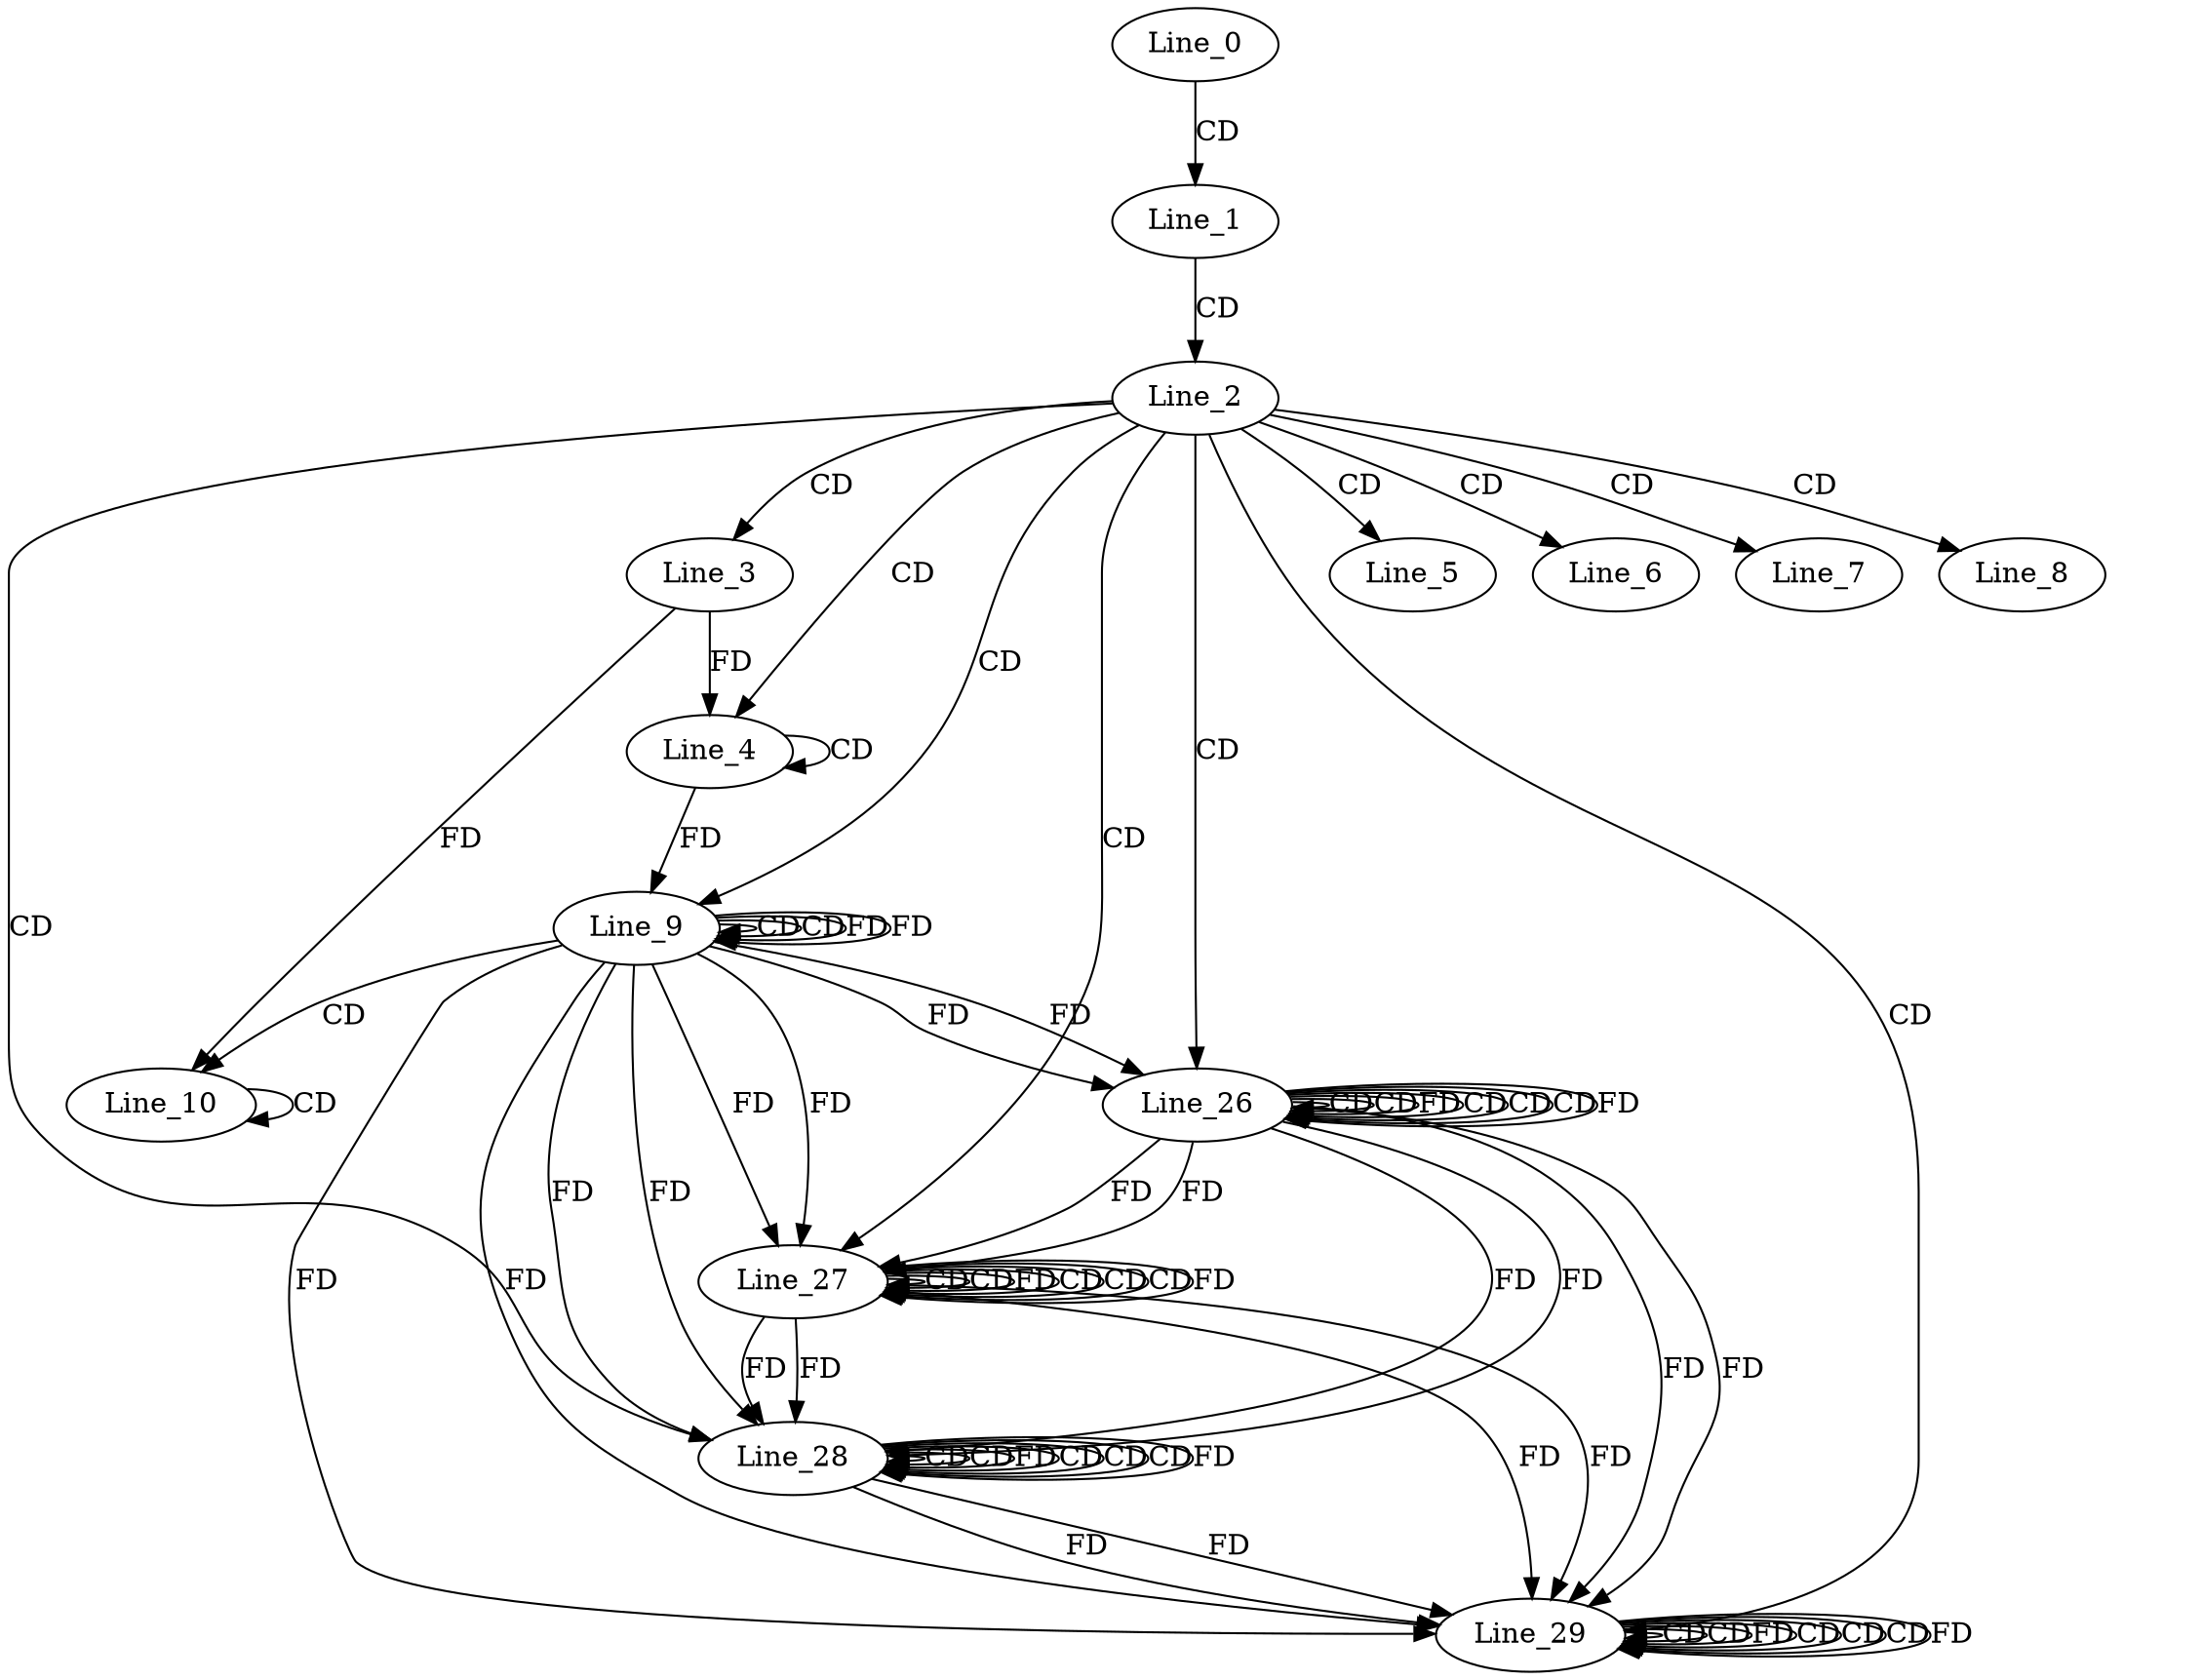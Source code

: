 digraph G {
  Line_0;
  Line_1;
  Line_2;
  Line_3;
  Line_4;
  Line_4;
  Line_4;
  Line_5;
  Line_6;
  Line_7;
  Line_8;
  Line_9;
  Line_9;
  Line_9;
  Line_10;
  Line_10;
  Line_10;
  Line_26;
  Line_26;
  Line_26;
  Line_26;
  Line_26;
  Line_26;
  Line_27;
  Line_27;
  Line_27;
  Line_27;
  Line_27;
  Line_27;
  Line_28;
  Line_28;
  Line_28;
  Line_28;
  Line_28;
  Line_28;
  Line_29;
  Line_29;
  Line_29;
  Line_29;
  Line_29;
  Line_29;
  Line_0 -> Line_1 [ label="CD" ];
  Line_1 -> Line_2 [ label="CD" ];
  Line_2 -> Line_3 [ label="CD" ];
  Line_2 -> Line_4 [ label="CD" ];
  Line_4 -> Line_4 [ label="CD" ];
  Line_3 -> Line_4 [ label="FD" ];
  Line_2 -> Line_5 [ label="CD" ];
  Line_2 -> Line_6 [ label="CD" ];
  Line_2 -> Line_7 [ label="CD" ];
  Line_2 -> Line_8 [ label="CD" ];
  Line_2 -> Line_9 [ label="CD" ];
  Line_9 -> Line_9 [ label="CD" ];
  Line_4 -> Line_9 [ label="FD" ];
  Line_9 -> Line_9 [ label="CD" ];
  Line_9 -> Line_9 [ label="FD" ];
  Line_9 -> Line_10 [ label="CD" ];
  Line_10 -> Line_10 [ label="CD" ];
  Line_3 -> Line_10 [ label="FD" ];
  Line_2 -> Line_26 [ label="CD" ];
  Line_26 -> Line_26 [ label="CD" ];
  Line_9 -> Line_26 [ label="FD" ];
  Line_26 -> Line_26 [ label="CD" ];
  Line_26 -> Line_26 [ label="FD" ];
  Line_9 -> Line_26 [ label="FD" ];
  Line_26 -> Line_26 [ label="CD" ];
  Line_26 -> Line_26 [ label="CD" ];
  Line_26 -> Line_26 [ label="CD" ];
  Line_2 -> Line_27 [ label="CD" ];
  Line_27 -> Line_27 [ label="CD" ];
  Line_26 -> Line_27 [ label="FD" ];
  Line_9 -> Line_27 [ label="FD" ];
  Line_27 -> Line_27 [ label="CD" ];
  Line_27 -> Line_27 [ label="FD" ];
  Line_26 -> Line_27 [ label="FD" ];
  Line_9 -> Line_27 [ label="FD" ];
  Line_27 -> Line_27 [ label="CD" ];
  Line_27 -> Line_27 [ label="CD" ];
  Line_27 -> Line_27 [ label="CD" ];
  Line_2 -> Line_28 [ label="CD" ];
  Line_28 -> Line_28 [ label="CD" ];
  Line_27 -> Line_28 [ label="FD" ];
  Line_26 -> Line_28 [ label="FD" ];
  Line_9 -> Line_28 [ label="FD" ];
  Line_28 -> Line_28 [ label="CD" ];
  Line_28 -> Line_28 [ label="FD" ];
  Line_27 -> Line_28 [ label="FD" ];
  Line_26 -> Line_28 [ label="FD" ];
  Line_9 -> Line_28 [ label="FD" ];
  Line_28 -> Line_28 [ label="CD" ];
  Line_28 -> Line_28 [ label="CD" ];
  Line_28 -> Line_28 [ label="CD" ];
  Line_2 -> Line_29 [ label="CD" ];
  Line_29 -> Line_29 [ label="CD" ];
  Line_28 -> Line_29 [ label="FD" ];
  Line_27 -> Line_29 [ label="FD" ];
  Line_26 -> Line_29 [ label="FD" ];
  Line_9 -> Line_29 [ label="FD" ];
  Line_29 -> Line_29 [ label="CD" ];
  Line_29 -> Line_29 [ label="FD" ];
  Line_28 -> Line_29 [ label="FD" ];
  Line_27 -> Line_29 [ label="FD" ];
  Line_26 -> Line_29 [ label="FD" ];
  Line_9 -> Line_29 [ label="FD" ];
  Line_29 -> Line_29 [ label="CD" ];
  Line_29 -> Line_29 [ label="CD" ];
  Line_29 -> Line_29 [ label="CD" ];
  Line_9 -> Line_9 [ label="FD" ];
  Line_26 -> Line_26 [ label="FD" ];
  Line_27 -> Line_27 [ label="FD" ];
  Line_28 -> Line_28 [ label="FD" ];
  Line_29 -> Line_29 [ label="FD" ];
}

